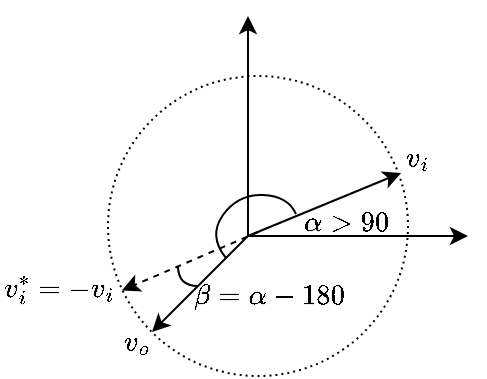 <mxfile version="22.1.7" type="device">
  <diagram name="Página-1" id="fji9JL-fsGwnYNeOaUpJ">
    <mxGraphModel dx="201" dy="130" grid="1" gridSize="10" guides="1" tooltips="1" connect="1" arrows="1" fold="1" page="1" pageScale="1" pageWidth="827" pageHeight="1169" math="1" shadow="0">
      <root>
        <mxCell id="0" />
        <mxCell id="1" parent="0" />
        <mxCell id="mQKUvRmvB-QY3dMviAYL-4" value="" style="ellipse;whiteSpace=wrap;html=1;aspect=fixed;dashed=1;dashPattern=1 2;" vertex="1" parent="1">
          <mxGeometry x="90" y="120" width="150" height="150" as="geometry" />
        </mxCell>
        <mxCell id="mQKUvRmvB-QY3dMviAYL-1" value="" style="endArrow=classic;html=1;rounded=0;" edge="1" parent="1">
          <mxGeometry width="50" height="50" relative="1" as="geometry">
            <mxPoint x="160" y="200" as="sourcePoint" />
            <mxPoint x="160" y="90" as="targetPoint" />
          </mxGeometry>
        </mxCell>
        <mxCell id="mQKUvRmvB-QY3dMviAYL-2" value="" style="endArrow=classic;html=1;rounded=0;" edge="1" parent="1">
          <mxGeometry width="50" height="50" relative="1" as="geometry">
            <mxPoint x="160" y="200" as="sourcePoint" />
            <mxPoint x="270" y="200" as="targetPoint" />
          </mxGeometry>
        </mxCell>
        <mxCell id="mQKUvRmvB-QY3dMviAYL-5" value="" style="endArrow=classic;html=1;rounded=0;" edge="1" parent="1" target="mQKUvRmvB-QY3dMviAYL-4">
          <mxGeometry width="50" height="50" relative="1" as="geometry">
            <mxPoint x="160" y="200" as="sourcePoint" />
            <mxPoint x="210" y="150" as="targetPoint" />
          </mxGeometry>
        </mxCell>
        <mxCell id="mQKUvRmvB-QY3dMviAYL-6" value="" style="endArrow=classic;html=1;rounded=0;entryX=0.977;entryY=0.323;entryDx=0;entryDy=0;entryPerimeter=0;" edge="1" parent="1" target="mQKUvRmvB-QY3dMviAYL-4">
          <mxGeometry width="50" height="50" relative="1" as="geometry">
            <mxPoint x="160" y="200" as="sourcePoint" />
            <mxPoint x="209" y="138" as="targetPoint" />
          </mxGeometry>
        </mxCell>
        <mxCell id="mQKUvRmvB-QY3dMviAYL-11" value="$$v_i$$" style="text;html=1;strokeColor=none;fillColor=none;align=center;verticalAlign=middle;whiteSpace=wrap;rounded=0;" vertex="1" parent="1">
          <mxGeometry x="215" y="146" width="60" height="30" as="geometry" />
        </mxCell>
        <mxCell id="mQKUvRmvB-QY3dMviAYL-12" value="$$v_o$$" style="text;html=1;strokeColor=none;fillColor=none;align=center;verticalAlign=middle;whiteSpace=wrap;rounded=0;" vertex="1" parent="1">
          <mxGeometry x="75" y="238" width="60" height="30" as="geometry" />
        </mxCell>
        <mxCell id="mQKUvRmvB-QY3dMviAYL-14" value="$$\alpha &amp;gt; 90 $$&amp;nbsp;" style="text;html=1;strokeColor=none;fillColor=none;align=center;verticalAlign=middle;whiteSpace=wrap;rounded=0;" vertex="1" parent="1">
          <mxGeometry x="179" y="185" width="60" height="30" as="geometry" />
        </mxCell>
        <mxCell id="mQKUvRmvB-QY3dMviAYL-16" value="" style="endArrow=classic;html=1;rounded=0;entryX=0.182;entryY=0.973;entryDx=0;entryDy=0;entryPerimeter=0;dashed=1;" edge="1" parent="1">
          <mxGeometry width="50" height="50" relative="1" as="geometry">
            <mxPoint x="165.08" y="198" as="sourcePoint" />
            <mxPoint x="97.0" y="227.19" as="targetPoint" />
          </mxGeometry>
        </mxCell>
        <mxCell id="mQKUvRmvB-QY3dMviAYL-19" value="$$v_i^*=-v_i$$" style="text;html=1;strokeColor=none;fillColor=none;align=center;verticalAlign=middle;whiteSpace=wrap;rounded=0;" vertex="1" parent="1">
          <mxGeometry x="36" y="211" width="60" height="30" as="geometry" />
        </mxCell>
        <mxCell id="mQKUvRmvB-QY3dMviAYL-26" value="" style="curved=1;endArrow=none;html=1;rounded=0;endFill=0;" edge="1" parent="1">
          <mxGeometry width="50" height="50" relative="1" as="geometry">
            <mxPoint x="184" y="189" as="sourcePoint" />
            <mxPoint x="149" y="211" as="targetPoint" />
            <Array as="points">
              <mxPoint x="180" y="180" />
              <mxPoint x="155" y="179" />
              <mxPoint x="140" y="200" />
            </Array>
          </mxGeometry>
        </mxCell>
        <mxCell id="mQKUvRmvB-QY3dMviAYL-27" value="" style="curved=1;endArrow=none;html=1;rounded=0;endFill=0;" edge="1" parent="1">
          <mxGeometry width="50" height="50" relative="1" as="geometry">
            <mxPoint x="135" y="225" as="sourcePoint" />
            <mxPoint x="125" y="215" as="targetPoint" />
            <Array as="points">
              <mxPoint x="125" y="225" />
            </Array>
          </mxGeometry>
        </mxCell>
        <mxCell id="mQKUvRmvB-QY3dMviAYL-28" value="$$\beta = \alpha - 180 $$&amp;nbsp;" style="text;html=1;strokeColor=none;fillColor=none;align=center;verticalAlign=middle;whiteSpace=wrap;rounded=0;" vertex="1" parent="1">
          <mxGeometry x="141" y="222" width="60" height="30" as="geometry" />
        </mxCell>
      </root>
    </mxGraphModel>
  </diagram>
</mxfile>
